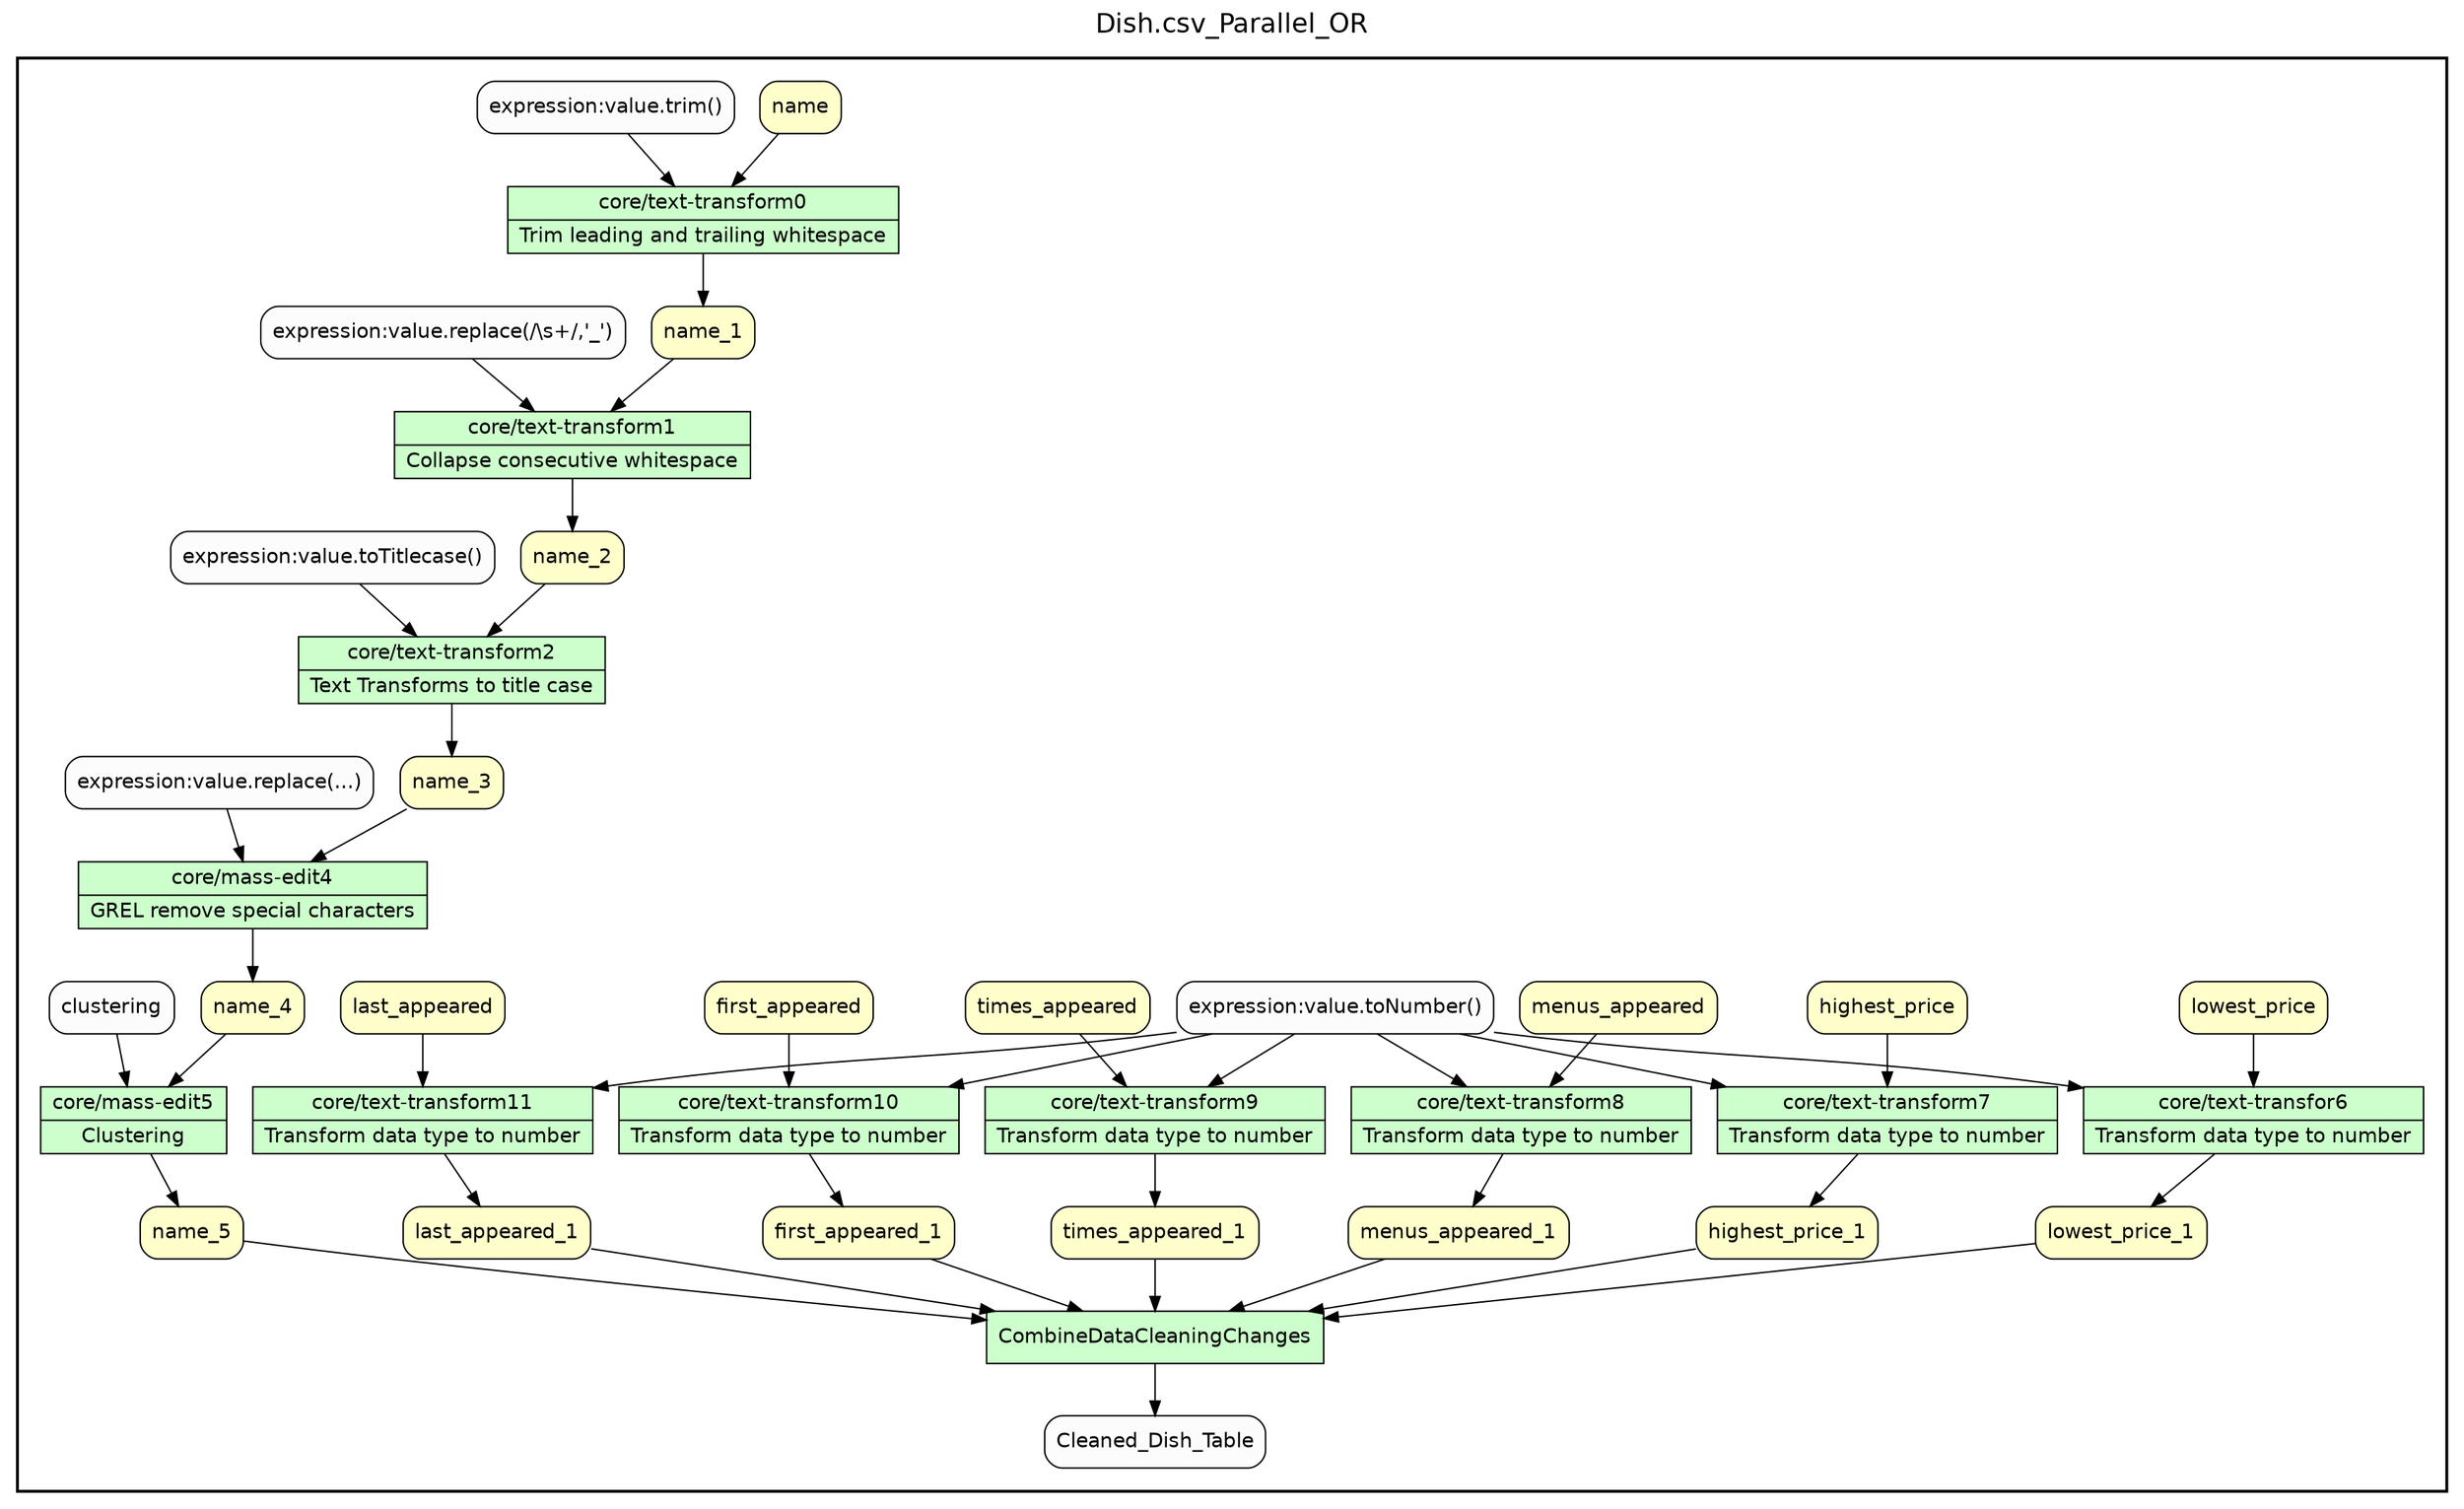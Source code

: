 
/* Start of top-level graph */
digraph Workflow {
rankdir=TB

/* Title for graph */
fontname=Helvetica; fontsize=18; labelloc=t
label="Dish.csv_Parallel_OR"

/* Start of double cluster for drawing box around nodes in workflow */
subgraph cluster_workflow_box_outer { label=""; color=black; penwidth=2
subgraph cluster_workflow_box_inner { label=""; penwidth=0

/* Style for nodes representing atomic programs in workflow */
node[shape=box style=filled fillcolor="#CCFFCC" peripheries=1 fontname=Helvetica]

/* Nodes representing atomic programs in workflow */
"core/text-transform0" [shape=record rankdir=LR label="{<f0> core/text-transform0 |<f1> Trim leading and trailing whitespace}"];
"core/text-transform1" [shape=record rankdir=LR label="{<f0> core/text-transform1 |<f1> Collapse consecutive whitespace}"];
"core/text-transform2" [shape=record rankdir=LR label="{<f0> core/text-transform2 |<f1> Text Transforms to title case}"];
"core/mass-edit4" [shape=record rankdir=LR label="{<f0> core/mass-edit4 |<f1> GREL remove special characters}"];
"core/mass-edit5" [shape=record rankdir=LR label="{<f0> core/mass-edit5 |<f1> Clustering}"];
"core/text-transfor6" [shape=record rankdir=LR label="{<f0> core/text-transfor6 |<f1> Transform data type to number}"];
"core/text-transform7" [shape=record rankdir=LR label="{<f0> core/text-transform7 |<f1> Transform data type to number}"];
"core/text-transform8" [shape=record rankdir=LR label="{<f0> core/text-transform8 |<f1> Transform data type to number}"];
"core/text-transform9" [shape=record rankdir=LR label="{<f0> core/text-transform9 |<f1> Transform data type to number}"];
"core/text-transform10" [shape=record rankdir=LR label="{<f0> core/text-transform10 |<f1> Transform data type to number}"];
"core/text-transform11" [shape=record rankdir=LR label="{<f0> core/text-transform11 |<f1> Transform data type to number}"];
CombineDataCleaningChanges

/* Style for nodes representing non-parameter data channels in workflow */
node[shape=box style="rounded,filled" fillcolor="#FFFFCC" peripheries=1 fontname=Helvetica]

/* Nodes for non-parameter data channels in workflow */
name
name_1
name_2
name_3
name_4
lowest_price
highest_price
menus_appeared
times_appeared
first_appeared
last_appeared
name_5
menus_appeared_1
times_appeared_1
first_appeared_1
last_appeared_1
lowest_price_1
highest_price_1

/* Style for nodes representing parameter channels in workflow */
node[shape=box style="rounded,filled" fillcolor="#FCFCFC" peripheries=1 fontname=Helvetica]

/* Nodes representing parameter channels in workflow */
"expression:value.trim()"
"expression:value.replace(/\\s+/,'_')"
"expression:value.toTitlecase()"
"expression:value.replace(...)"
"expression:value.toNumber()"

/* Edges representing connections between programs and channels */
"core/text-transform0" -> name_1
"expression:value.trim()" -> "core/text-transform0"
name -> "core/text-transform0"
"core/text-transform1" -> name_2
"expression:value.replace(/\\s+/,'_')" -> "core/text-transform1"
name_1 -> "core/text-transform1"
"core/text-transform2" -> name_3
"expression:value.toTitlecase()" -> "core/text-transform2"
name_2 -> "core/text-transform2"
"core/mass-edit4" -> name_4
"expression:value.replace(...)" -> "core/mass-edit4"
name_3 -> "core/mass-edit4"
"core/mass-edit5" -> name_5
clustering -> "core/mass-edit5"
name_4 -> "core/mass-edit5"
"core/text-transfor6" -> lowest_price_1
"expression:value.toNumber()" -> "core/text-transfor6"
lowest_price -> "core/text-transfor6"
"core/text-transform7" -> highest_price_1
"expression:value.toNumber()" -> "core/text-transform7"
highest_price -> "core/text-transform7"
"core/text-transform8" -> menus_appeared_1
"expression:value.toNumber()" -> "core/text-transform8"
menus_appeared -> "core/text-transform8"
"core/text-transform9" -> times_appeared_1
"expression:value.toNumber()" -> "core/text-transform9"
times_appeared -> "core/text-transform9"
"core/text-transform10" -> first_appeared_1
"expression:value.toNumber()" -> "core/text-transform10"
first_appeared -> "core/text-transform10"
"core/text-transform11" -> last_appeared_1
"expression:value.toNumber()" -> "core/text-transform11"
last_appeared -> "core/text-transform11"
CombineDataCleaningChanges -> Cleaned_Dish_Table
name_5 -> CombineDataCleaningChanges
menus_appeared_1 -> CombineDataCleaningChanges
times_appeared_1 -> CombineDataCleaningChanges
first_appeared_1 -> CombineDataCleaningChanges
last_appeared_1 -> CombineDataCleaningChanges
lowest_price_1 -> CombineDataCleaningChanges
highest_price_1 -> CombineDataCleaningChanges

/* End of double cluster for drawing box around nodes in workflow */
}}

/* End of top-level graph */
}
